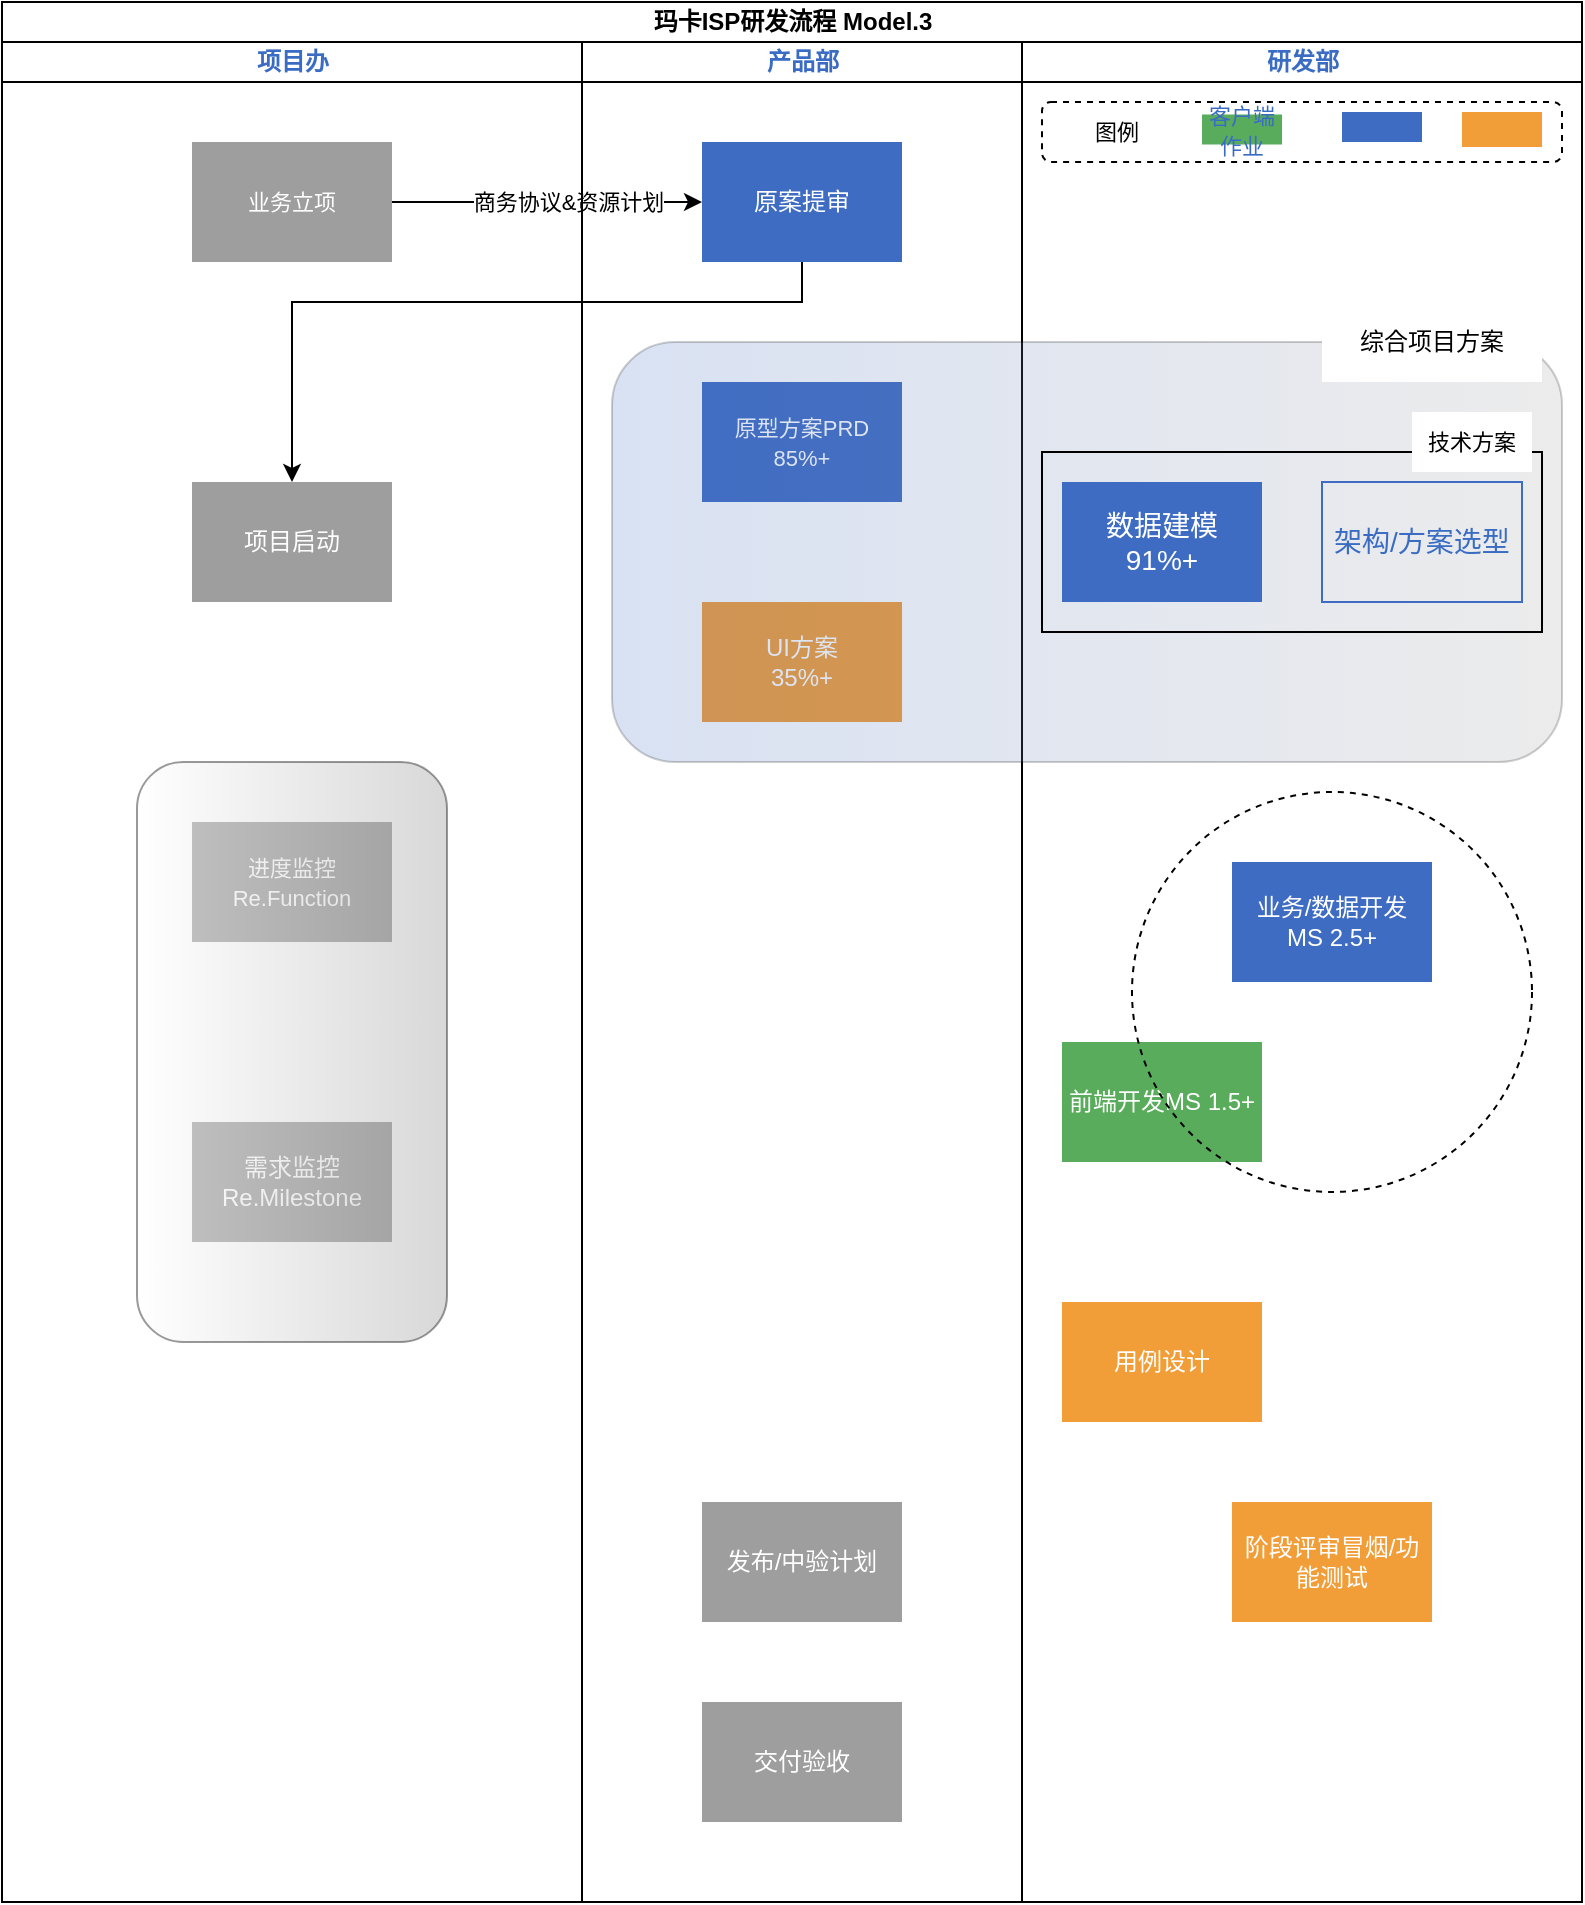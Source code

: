 <mxfile>
    <diagram name="第 1 页" id="ATc6wSicC2Ss3W0qnrPa">
        <mxGraphModel dx="1726" dy="1071" grid="1" gridSize="10" guides="1" tooltips="1" connect="1" arrows="1" fold="1" page="1" pageScale="1" pageWidth="827" pageHeight="1169" math="0" shadow="0">
            <root>
                <mxCell id="0"/>
                <mxCell id="1" parent="0"/>
                <mxCell id="uUVnmg6xGv0TZoXK5kRB-1" value="玛卡ISP研发流程 Model.3" style="swimlane;childLayout=stackLayout;resizeParent=1;resizeParentMax=0;startSize=20;html=1;" parent="1" vertex="1">
                    <mxGeometry x="260" y="90" width="790" height="950" as="geometry"/>
                </mxCell>
                <mxCell id="uUVnmg6xGv0TZoXK5kRB-2" value="项目办" style="swimlane;startSize=20;html=1;fontColor=#3A6CC3;" parent="uUVnmg6xGv0TZoXK5kRB-1" vertex="1">
                    <mxGeometry y="20" width="290" height="930" as="geometry"/>
                </mxCell>
                <mxCell id="uUVnmg6xGv0TZoXK5kRB-20" value="&lt;font face=&quot;Times New Roman&quot; style=&quot;font-size: 11px;&quot; color=&quot;#ffffff&quot;&gt;业务立项&lt;/font&gt;" style="rounded=0;whiteSpace=wrap;html=1;fontColor=#3A6CC3;fillColor=#9f9e9e;strokeColor=none;fontSize=12;" parent="uUVnmg6xGv0TZoXK5kRB-2" vertex="1">
                    <mxGeometry x="95" y="50" width="100" height="60" as="geometry"/>
                </mxCell>
                <mxCell id="uUVnmg6xGv0TZoXK5kRB-21" value="&lt;font color=&quot;#ffffff&quot;&gt;项目启动&lt;/font&gt;" style="rounded=0;whiteSpace=wrap;html=1;fontColor=#3A6CC3;fillColor=#9F9E9E;strokeColor=none;" parent="uUVnmg6xGv0TZoXK5kRB-2" vertex="1">
                    <mxGeometry x="95" y="220" width="100" height="60" as="geometry"/>
                </mxCell>
                <mxCell id="uUVnmg6xGv0TZoXK5kRB-22" value="&lt;p style=&quot;line-height: 120%;&quot;&gt;&lt;font style=&quot;font-size: 11px;&quot; color=&quot;#ffffff&quot;&gt;进度监控Re.Function&lt;/font&gt;&lt;/p&gt;" style="rounded=0;whiteSpace=wrap;html=1;fontColor=#3A6CC3;fillColor=#9F9E9E;strokeColor=none;" parent="uUVnmg6xGv0TZoXK5kRB-2" vertex="1">
                    <mxGeometry x="95" y="390" width="100" height="60" as="geometry"/>
                </mxCell>
                <mxCell id="uUVnmg6xGv0TZoXK5kRB-23" value="&lt;font color=&quot;#ffffff&quot;&gt;需求监控Re.Milestone&lt;/font&gt;" style="rounded=0;whiteSpace=wrap;html=1;fontColor=#3A6CC3;fillColor=#9F9E9E;strokeColor=none;" parent="uUVnmg6xGv0TZoXK5kRB-2" vertex="1">
                    <mxGeometry x="95" y="540" width="100" height="60" as="geometry"/>
                </mxCell>
                <mxCell id="Qnhay3QoUm6l0CYA9o0a-7" value="" style="rounded=1;whiteSpace=wrap;html=1;fontColor=#000000;fillColor=default;gradientColor=#9F9E9E;opacity=40;gradientDirection=east;" parent="uUVnmg6xGv0TZoXK5kRB-2" vertex="1">
                    <mxGeometry x="67.5" y="360" width="155" height="290" as="geometry"/>
                </mxCell>
                <mxCell id="uUVnmg6xGv0TZoXK5kRB-74" style="edgeStyle=orthogonalEdgeStyle;rounded=0;orthogonalLoop=1;jettySize=auto;html=1;exitX=1;exitY=0.5;exitDx=0;exitDy=0;entryX=0;entryY=0.5;entryDx=0;entryDy=0;fontSize=11;fontColor=#FFFFFF;" parent="uUVnmg6xGv0TZoXK5kRB-1" source="uUVnmg6xGv0TZoXK5kRB-20" target="uUVnmg6xGv0TZoXK5kRB-29" edge="1">
                    <mxGeometry relative="1" as="geometry"/>
                </mxCell>
                <mxCell id="uUVnmg6xGv0TZoXK5kRB-77" value="&lt;font color=&quot;#000000&quot;&gt;商务协议&amp;amp;资源计划&lt;/font&gt;" style="edgeLabel;html=1;align=center;verticalAlign=middle;resizable=0;points=[];fontSize=11;fontColor=#FFFFFF;" parent="uUVnmg6xGv0TZoXK5kRB-74" vertex="1" connectable="0">
                    <mxGeometry x="0.135" relative="1" as="geometry">
                        <mxPoint as="offset"/>
                    </mxGeometry>
                </mxCell>
                <mxCell id="uUVnmg6xGv0TZoXK5kRB-78" style="edgeStyle=orthogonalEdgeStyle;rounded=0;orthogonalLoop=1;jettySize=auto;html=1;exitX=0.5;exitY=1;exitDx=0;exitDy=0;entryX=0.5;entryY=0;entryDx=0;entryDy=0;fontSize=11;fontColor=#000000;" parent="uUVnmg6xGv0TZoXK5kRB-1" source="uUVnmg6xGv0TZoXK5kRB-29" target="uUVnmg6xGv0TZoXK5kRB-21" edge="1">
                    <mxGeometry relative="1" as="geometry">
                        <Array as="points">
                            <mxPoint x="400" y="150"/>
                            <mxPoint x="145" y="150"/>
                        </Array>
                    </mxGeometry>
                </mxCell>
                <mxCell id="uUVnmg6xGv0TZoXK5kRB-3" value="产品部" style="swimlane;startSize=20;html=1;fontColor=#3A6CC3;" parent="uUVnmg6xGv0TZoXK5kRB-1" vertex="1">
                    <mxGeometry x="290" y="20" width="220" height="930" as="geometry"/>
                </mxCell>
                <mxCell id="uUVnmg6xGv0TZoXK5kRB-29" value="&lt;font color=&quot;#ffffff&quot;&gt;原案提审&lt;/font&gt;" style="rounded=0;whiteSpace=wrap;html=1;fontColor=#3A6CC3;fillColor=#3F6CC3;strokeColor=none;" parent="uUVnmg6xGv0TZoXK5kRB-3" vertex="1">
                    <mxGeometry x="60" y="50" width="100" height="60" as="geometry"/>
                </mxCell>
                <mxCell id="uUVnmg6xGv0TZoXK5kRB-28" value="&lt;font style=&quot;font-size: 11px;&quot; color=&quot;#ffffff&quot;&gt;原型方案PRD&lt;br style=&quot;font-size: 11px;&quot;&gt;85%+&lt;br&gt;&lt;/font&gt;" style="rounded=0;whiteSpace=wrap;html=1;fontColor=#3A6CC3;fillColor=#3F6CC3;strokeColor=none;" parent="uUVnmg6xGv0TZoXK5kRB-3" vertex="1">
                    <mxGeometry x="60" y="170" width="100" height="60" as="geometry"/>
                </mxCell>
                <mxCell id="uUVnmg6xGv0TZoXK5kRB-27" value="&lt;font color=&quot;#ffffff&quot;&gt;UI方案&lt;br&gt;35%+&lt;br&gt;&lt;/font&gt;" style="rounded=0;whiteSpace=wrap;html=1;fontColor=#3A6CC3;fillColor=#F19D38;strokeColor=none;" parent="uUVnmg6xGv0TZoXK5kRB-3" vertex="1">
                    <mxGeometry x="60" y="280" width="100" height="60" as="geometry"/>
                </mxCell>
                <mxCell id="uUVnmg6xGv0TZoXK5kRB-26" value="&lt;font color=&quot;#ffffff&quot;&gt;发布/中验计划&lt;/font&gt;" style="rounded=0;whiteSpace=wrap;html=1;fontColor=#3A6CC3;fillColor=#9F9E9E;strokeColor=none;" parent="uUVnmg6xGv0TZoXK5kRB-3" vertex="1">
                    <mxGeometry x="60" y="730" width="100" height="60" as="geometry"/>
                </mxCell>
                <mxCell id="uUVnmg6xGv0TZoXK5kRB-24" value="&lt;font color=&quot;#ffffff&quot;&gt;交付验收&lt;/font&gt;" style="rounded=0;whiteSpace=wrap;html=1;fontColor=#3A6CC3;fillColor=#9F9E9E;strokeColor=none;" parent="uUVnmg6xGv0TZoXK5kRB-3" vertex="1">
                    <mxGeometry x="60" y="830" width="100" height="60" as="geometry"/>
                </mxCell>
                <mxCell id="uUVnmg6xGv0TZoXK5kRB-4" value="研发部" style="swimlane;startSize=20;html=1;fontColor=#3A6CC3;" parent="uUVnmg6xGv0TZoXK5kRB-1" vertex="1">
                    <mxGeometry x="510" y="20" width="280" height="930" as="geometry"/>
                </mxCell>
                <mxCell id="Qnhay3QoUm6l0CYA9o0a-8" value="" style="rounded=1;whiteSpace=wrap;html=1;fontColor=#000000;fillColor=#3F6CC3;gradientColor=#9F9E9E;opacity=20;gradientDirection=east;" parent="uUVnmg6xGv0TZoXK5kRB-4" vertex="1">
                    <mxGeometry x="-205" y="150" width="475" height="210" as="geometry"/>
                </mxCell>
                <mxCell id="uUVnmg6xGv0TZoXK5kRB-51" value="" style="verticalLabelPosition=bottom;verticalAlign=top;html=1;shape=mxgraph.basic.rect;fillColor2=none;strokeWidth=1;size=10.5;indent=100;fontColor=#3A6CC3;fillColor=none;gradientColor=default;strokeColor=default;movable=1;resizable=1;rotatable=1;deletable=1;editable=1;connectable=1;" parent="uUVnmg6xGv0TZoXK5kRB-4" vertex="1">
                    <mxGeometry x="10" y="205" width="250" height="90" as="geometry"/>
                </mxCell>
                <mxCell id="uUVnmg6xGv0TZoXK5kRB-36" value="" style="rounded=1;whiteSpace=wrap;html=1;dashed=1;fontColor=#3A6CC3;fillColor=none;gradientColor=default;" parent="uUVnmg6xGv0TZoXK5kRB-4" vertex="1">
                    <mxGeometry x="10" y="30" width="260" height="30" as="geometry"/>
                </mxCell>
                <mxCell id="uUVnmg6xGv0TZoXK5kRB-37" value="&lt;font style=&quot;font-size: 11px;&quot;&gt;客户端作业&lt;/font&gt;" style="rounded=0;whiteSpace=wrap;html=1;fontColor=#3A6CC3;fillColor=#59ac5b;gradientColor=none;strokeColor=none;" parent="uUVnmg6xGv0TZoXK5kRB-4" vertex="1">
                    <mxGeometry x="90" y="36.25" width="40" height="15" as="geometry"/>
                </mxCell>
                <mxCell id="uUVnmg6xGv0TZoXK5kRB-39" value="" style="rounded=0;whiteSpace=wrap;html=1;fontColor=#3A6CC3;fillColor=#3F6CC3;gradientColor=none;strokeColor=none;" parent="uUVnmg6xGv0TZoXK5kRB-4" vertex="1">
                    <mxGeometry x="160" y="35" width="40" height="15" as="geometry"/>
                </mxCell>
                <mxCell id="uUVnmg6xGv0TZoXK5kRB-50" value="&lt;font color=&quot;#ffffff&quot;&gt;&lt;font style=&quot;font-size: 14px;&quot;&gt;数据建模&lt;br&gt;91%+&lt;/font&gt;&lt;br&gt;&lt;/font&gt;" style="rounded=0;whiteSpace=wrap;html=1;fontColor=#3A6CC3;fillColor=#3F6CC3;strokeColor=none;" parent="uUVnmg6xGv0TZoXK5kRB-4" vertex="1">
                    <mxGeometry x="20" y="220" width="100" height="60" as="geometry"/>
                </mxCell>
                <mxCell id="uUVnmg6xGv0TZoXK5kRB-49" value="&lt;font style=&quot;font-size: 14px;&quot;&gt;架构/方案选型&lt;/font&gt;" style="rounded=0;whiteSpace=wrap;html=1;fontColor=#3A6CC3;fillColor=none;strokeColor=#3F6CC3;" parent="uUVnmg6xGv0TZoXK5kRB-4" vertex="1">
                    <mxGeometry x="150" y="220" width="100" height="60" as="geometry"/>
                </mxCell>
                <mxCell id="uUVnmg6xGv0TZoXK5kRB-58" value="&lt;font color=&quot;#ffffff&quot;&gt;业务/数据开发&lt;br&gt;MS 2.5+&lt;br&gt;&lt;/font&gt;" style="rounded=0;whiteSpace=wrap;html=1;fontColor=#3A6CC3;fillColor=#3F6CC3;strokeColor=none;" parent="uUVnmg6xGv0TZoXK5kRB-4" vertex="1">
                    <mxGeometry x="105" y="410" width="100" height="60" as="geometry"/>
                </mxCell>
                <mxCell id="uUVnmg6xGv0TZoXK5kRB-55" value="&lt;font color=&quot;#ffffff&quot;&gt;前端开发MS 1.5+&lt;/font&gt;" style="rounded=0;whiteSpace=wrap;html=1;fontColor=#3A6CC3;fillColor=#59ac5b;strokeColor=none;" parent="uUVnmg6xGv0TZoXK5kRB-4" vertex="1">
                    <mxGeometry x="20" y="500" width="100" height="60" as="geometry"/>
                </mxCell>
                <mxCell id="uUVnmg6xGv0TZoXK5kRB-57" value="&lt;font color=&quot;#ffffff&quot;&gt;用例设计&lt;/font&gt;" style="rounded=0;whiteSpace=wrap;html=1;fontColor=#3A6CC3;fillColor=#F19D38;strokeColor=none;" parent="uUVnmg6xGv0TZoXK5kRB-4" vertex="1">
                    <mxGeometry x="20" y="630" width="100" height="60" as="geometry"/>
                </mxCell>
                <mxCell id="uUVnmg6xGv0TZoXK5kRB-56" value="&lt;font color=&quot;#ffffff&quot;&gt;阶段评审冒烟/功能测试&lt;/font&gt;" style="rounded=0;whiteSpace=wrap;html=1;fontColor=#3A6CC3;fillColor=#F19D38;strokeColor=none;" parent="uUVnmg6xGv0TZoXK5kRB-4" vertex="1">
                    <mxGeometry x="105" y="730" width="100" height="60" as="geometry"/>
                </mxCell>
                <mxCell id="uUVnmg6xGv0TZoXK5kRB-69" value="&lt;p style=&quot;line-height: 120%;&quot;&gt;&lt;font style=&quot;font-size: 11px;&quot; color=&quot;#000000&quot;&gt;图例&lt;/font&gt;&lt;/p&gt;" style="text;html=1;strokeColor=none;fillColor=none;align=center;verticalAlign=middle;whiteSpace=wrap;rounded=0;fontColor=#3A6CC3;" parent="uUVnmg6xGv0TZoXK5kRB-4" vertex="1">
                    <mxGeometry x="30" y="36.25" width="35" height="17.5" as="geometry"/>
                </mxCell>
                <mxCell id="uUVnmg6xGv0TZoXK5kRB-72" value="技术方案" style="rounded=0;whiteSpace=wrap;html=1;shadow=0;glass=0;labelBackgroundColor=#ffffff;sketch=0;strokeColor=none;fontSize=11;fontColor=#000000;fillColor=default;gradientColor=none;" parent="uUVnmg6xGv0TZoXK5kRB-4" vertex="1">
                    <mxGeometry x="195" y="185" width="60" height="30" as="geometry"/>
                </mxCell>
                <mxCell id="Qnhay3QoUm6l0CYA9o0a-10" value="综合项目方案" style="rounded=0;whiteSpace=wrap;html=1;fontColor=#000000;fillColor=#FFFFFF;gradientColor=none;gradientDirection=east;strokeColor=none;" parent="uUVnmg6xGv0TZoXK5kRB-4" vertex="1">
                    <mxGeometry x="150" y="130" width="110" height="40" as="geometry"/>
                </mxCell>
                <mxCell id="uUVnmg6xGv0TZoXK5kRB-47" value="" style="rounded=0;whiteSpace=wrap;html=1;fontColor=#3A6CC3;fillColor=#F19D38;gradientColor=none;strokeColor=none;" parent="uUVnmg6xGv0TZoXK5kRB-4" vertex="1">
                    <mxGeometry x="220" y="35" width="40" height="17.5" as="geometry"/>
                </mxCell>
                <mxCell id="uUVnmg6xGv0TZoXK5kRB-80" value="" style="ellipse;whiteSpace=wrap;html=1;aspect=fixed;rounded=1;shadow=0;glass=1;labelBackgroundColor=#ffffff;sketch=0;strokeColor=default;fontSize=11;fontColor=#000000;fillColor=none;gradientColor=none;dashed=1;" parent="uUVnmg6xGv0TZoXK5kRB-4" vertex="1">
                    <mxGeometry x="55" y="375" width="200" height="200" as="geometry"/>
                </mxCell>
            </root>
        </mxGraphModel>
    </diagram>
</mxfile>